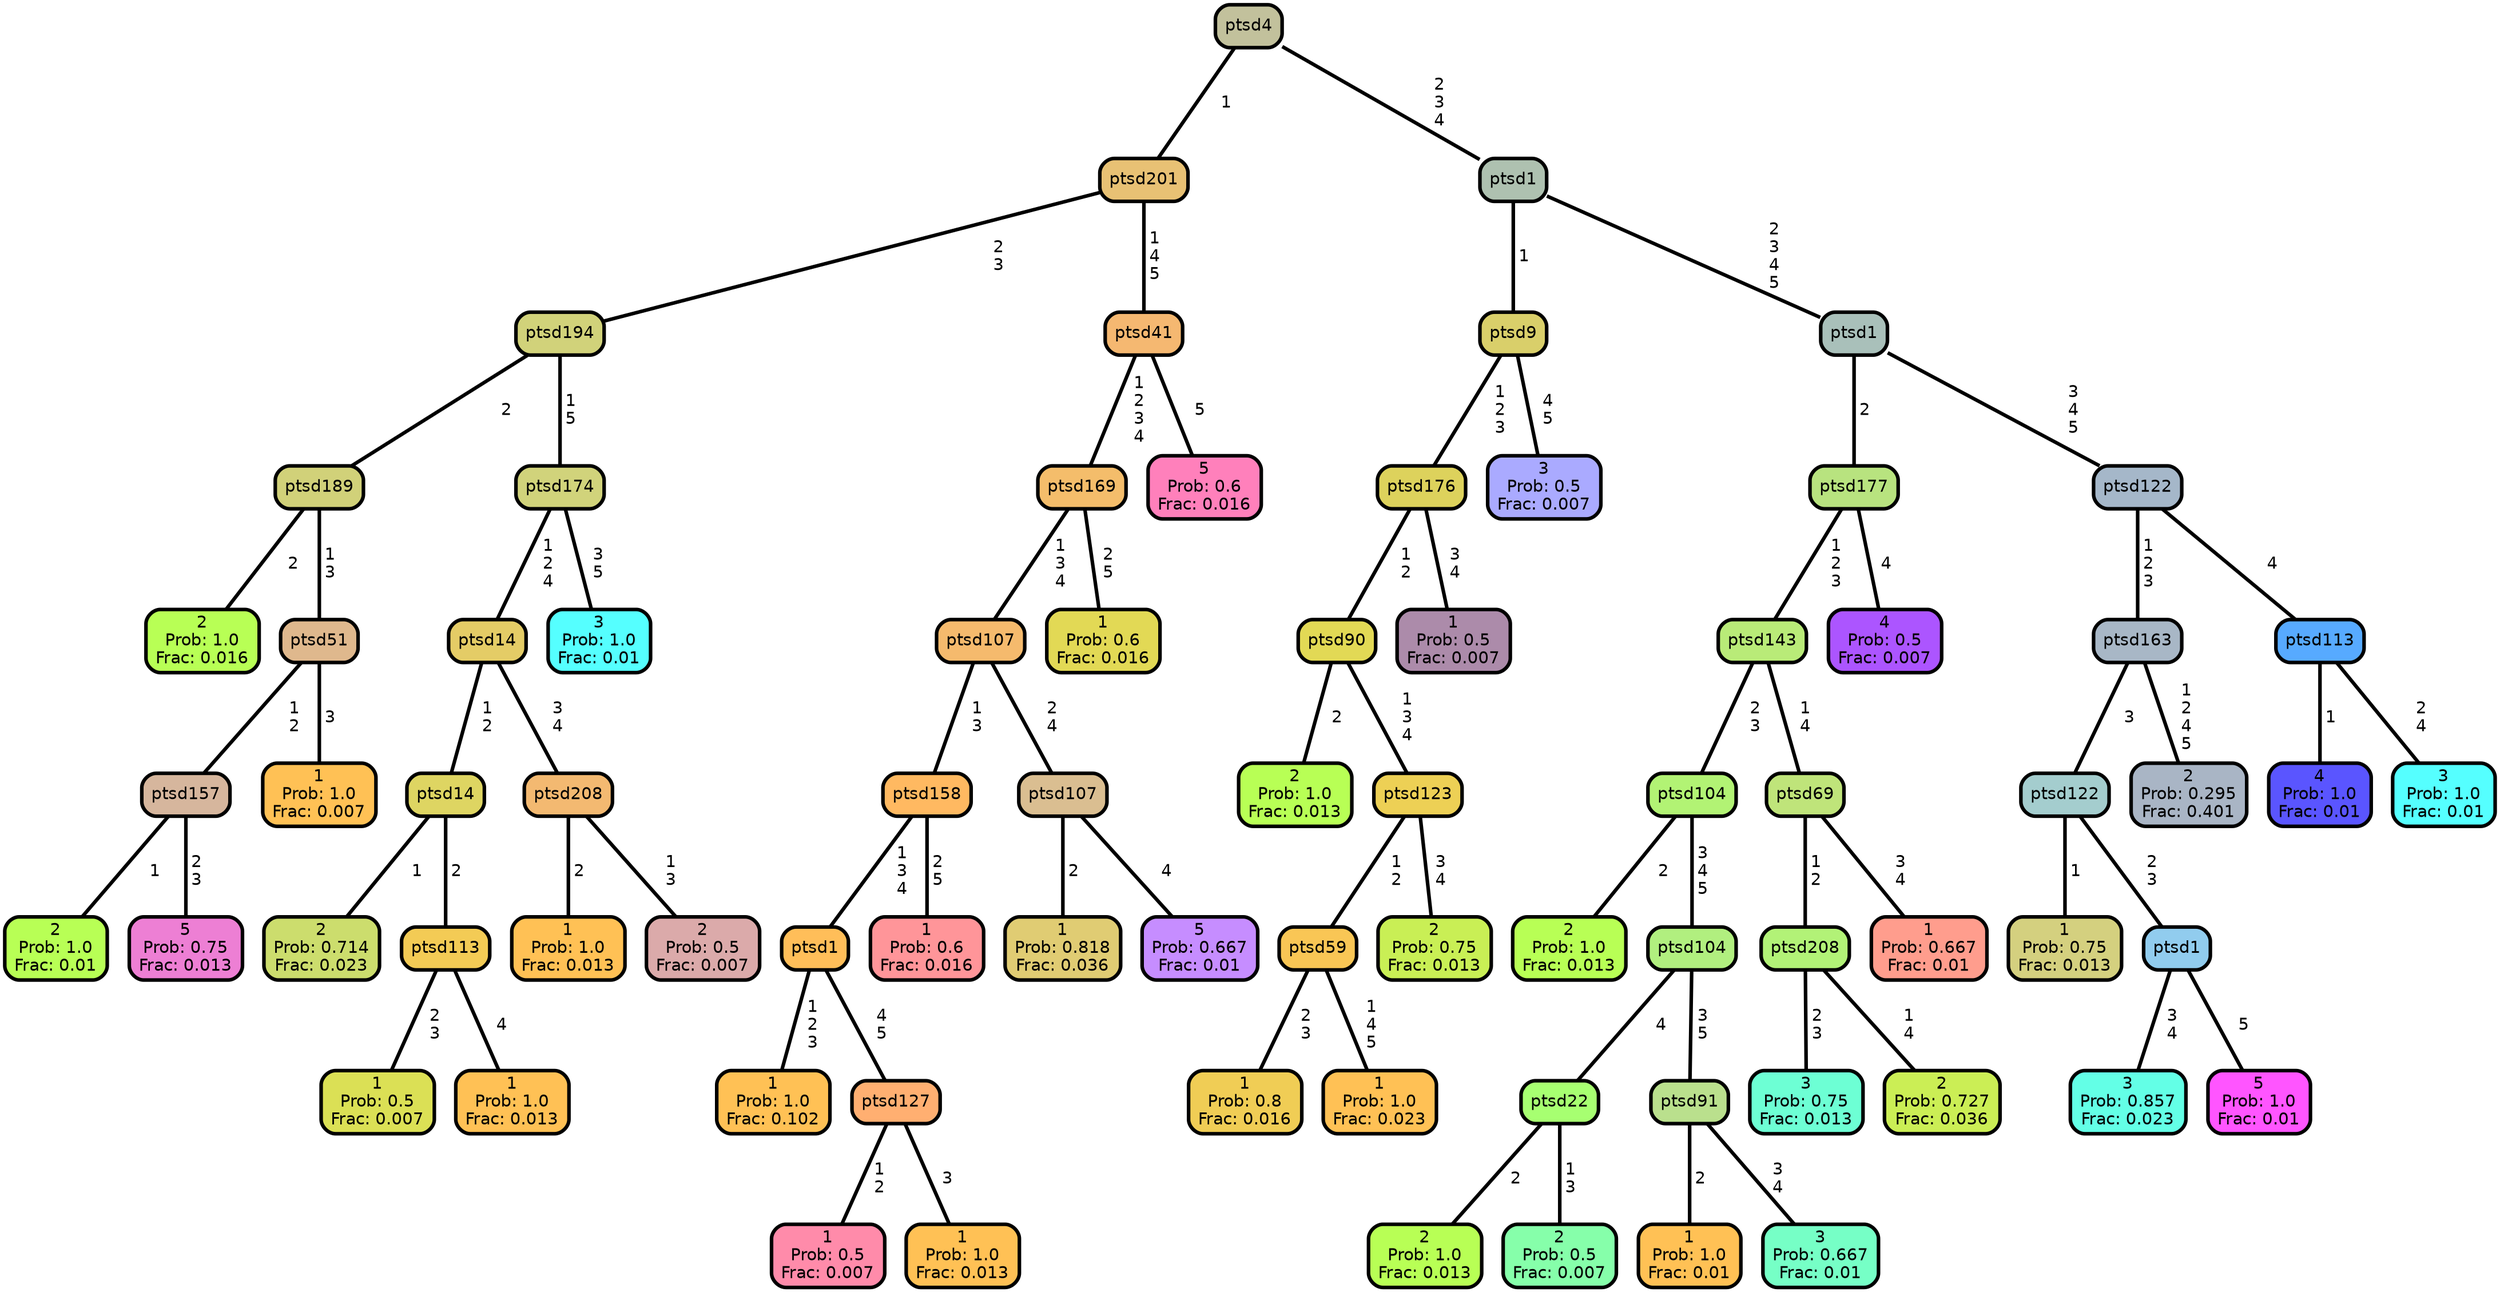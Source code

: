 graph Tree {
node [shape=box, style="filled, rounded",color="black",penwidth="3",fontcolor="black",                 fontname=helvetica] ;
graph [ranksep="0 equally", splines=straight,                 bgcolor=transparent, dpi=60] ;
edge [fontname=helvetica, color=black] ;
0 [label="2
Prob: 1.0
Frac: 0.016", fillcolor="#b8ff55"] ;
1 [label="ptsd189",href=".//ptsd189.svg", fillcolor="#d1d179"] ;
2 [label="2
Prob: 1.0
Frac: 0.01", fillcolor="#b8ff55"] ;
3 [label="ptsd157",href=".//ptsd157.svg", fillcolor="#d6b69d"] ;
4 [label="5
Prob: 0.75
Frac: 0.013", fillcolor="#ed7fd4"] ;
5 [label="ptsd51",href=".//ptsd51.svg", fillcolor="#dfb88d"] ;
6 [label="1
Prob: 1.0
Frac: 0.007", fillcolor="#ffc155"] ;
7 [label="ptsd194",href=".//ptsd194.svg", fillcolor="#d1d27a"] ;
8 [label="2
Prob: 0.714
Frac: 0.023", fillcolor="#ccdd6d"] ;
9 [label="ptsd14",href=".//ptsd14.svg", fillcolor="#ded562"] ;
10 [label="1
Prob: 0.5
Frac: 0.007", fillcolor="#dbe055"] ;
11 [label="ptsd113",href=".//ptsd113.svg", fillcolor="#f3cb55"] ;
12 [label="1
Prob: 1.0
Frac: 0.013", fillcolor="#ffc155"] ;
13 [label="ptsd14",href=".//ptsd14.svg", fillcolor="#e4cc66"] ;
14 [label="1
Prob: 1.0
Frac: 0.013", fillcolor="#ffc155"] ;
15 [label="ptsd208",href=".//ptsd208.svg", fillcolor="#f3b971"] ;
16 [label="2
Prob: 0.5
Frac: 0.007", fillcolor="#dbaaaa"] ;
17 [label="ptsd174",href=".//ptsd174.svg", fillcolor="#d1d37b"] ;
18 [label="3
Prob: 1.0
Frac: 0.01", fillcolor="#55ffff"] ;
19 [label="ptsd201",href=".//ptsd201.svg", fillcolor="#e8c174"] ;
20 [label="1
Prob: 1.0
Frac: 0.102", fillcolor="#ffc155"] ;
21 [label="ptsd1",href=".//ptsd1.svg", fillcolor="#ffbe59"] ;
22 [label="1
Prob: 0.5
Frac: 0.007", fillcolor="#ff8baa"] ;
23 [label="ptsd127",href=".//ptsd127.svg", fillcolor="#ffaf71"] ;
24 [label="1
Prob: 1.0
Frac: 0.013", fillcolor="#ffc155"] ;
25 [label="ptsd158",href=".//ptsd158.svg", fillcolor="#ffb961"] ;
26 [label="1
Prob: 0.6
Frac: 0.016", fillcolor="#ff9599"] ;
27 [label="ptsd107",href=".//ptsd107.svg", fillcolor="#f5ba6d"] ;
28 [label="1
Prob: 0.818
Frac: 0.036", fillcolor="#e0cc73"] ;
29 [label="ptsd107",href=".//ptsd107.svg", fillcolor="#dabe91"] ;
30 [label="5
Prob: 0.667
Frac: 0.01", fillcolor="#c68dff"] ;
31 [label="ptsd169",href=".//ptsd169.svg", fillcolor="#f4bd6b"] ;
32 [label="1
Prob: 0.6
Frac: 0.016", fillcolor="#e2d955"] ;
33 [label="ptsd41",href=".//ptsd41.svg", fillcolor="#f5b871"] ;
34 [label="5
Prob: 0.6
Frac: 0.016", fillcolor="#ff80bb"] ;
35 [label="ptsd4",href=".//ptsd4.svg", fillcolor="#c2c19c"] ;
36 [label="2
Prob: 1.0
Frac: 0.013", fillcolor="#b8ff55"] ;
37 [label="ptsd90",href=".//ptsd90.svg", fillcolor="#e2d955"] ;
38 [label="1
Prob: 0.8
Frac: 0.016", fillcolor="#f0cd55"] ;
39 [label="ptsd59",href=".//ptsd59.svg", fillcolor="#f9c655"] ;
40 [label="1
Prob: 1.0
Frac: 0.023", fillcolor="#ffc155"] ;
41 [label="ptsd123",href=".//ptsd123.svg", fillcolor="#edd055"] ;
42 [label="2
Prob: 0.75
Frac: 0.013", fillcolor="#c9ef55"] ;
43 [label="ptsd176",href=".//ptsd176.svg", fillcolor="#ddd25c"] ;
44 [label="1
Prob: 0.5
Frac: 0.007", fillcolor="#ac8baa"] ;
45 [label="ptsd9",href=".//ptsd9.svg", fillcolor="#d9cf6a"] ;
46 [label="3
Prob: 0.5
Frac: 0.007", fillcolor="#aaaaff"] ;
47 [label="ptsd1",href=".//ptsd1.svg", fillcolor="#aec1b0"] ;
48 [label="2
Prob: 1.0
Frac: 0.013", fillcolor="#b8ff55"] ;
49 [label="ptsd104",href=".//ptsd104.svg", fillcolor="#b2f374"] ;
50 [label="2
Prob: 1.0
Frac: 0.013", fillcolor="#b8ff55"] ;
51 [label="ptsd22",href=".//ptsd22.svg", fillcolor="#a7ff71"] ;
52 [label="2
Prob: 0.5
Frac: 0.007", fillcolor="#86ffaa"] ;
53 [label="ptsd104",href=".//ptsd104.svg", fillcolor="#b1ef7f"] ;
54 [label="1
Prob: 1.0
Frac: 0.01", fillcolor="#ffc155"] ;
55 [label="ptsd91",href=".//ptsd91.svg", fillcolor="#bae08d"] ;
56 [label="3
Prob: 0.667
Frac: 0.01", fillcolor="#76ffc6"] ;
57 [label="ptsd143",href=".//ptsd143.svg", fillcolor="#b9eb78"] ;
58 [label="3
Prob: 0.75
Frac: 0.013", fillcolor="#6dffd4"] ;
59 [label="ptsd208",href=".//ptsd208.svg", fillcolor="#b2f277"] ;
60 [label="2
Prob: 0.727
Frac: 0.036", fillcolor="#cbee55"] ;
61 [label="ptsd69",href=".//ptsd69.svg", fillcolor="#bfe47a"] ;
62 [label="1
Prob: 0.667
Frac: 0.01", fillcolor="#ff9d8d"] ;
63 [label="ptsd177",href=".//ptsd177.svg", fillcolor="#b8e37f"] ;
64 [label="4
Prob: 0.5
Frac: 0.007", fillcolor="#ac55ff"] ;
65 [label="ptsd1",href=".//ptsd1.svg", fillcolor="#a9c0ba"] ;
66 [label="1
Prob: 0.75
Frac: 0.013", fillcolor="#d4d07f"] ;
67 [label="ptsd122",href=".//ptsd122.svg", fillcolor="#a4cdce"] ;
68 [label="3
Prob: 0.857
Frac: 0.023", fillcolor="#63ffe6"] ;
69 [label="ptsd1",href=".//ptsd1.svg", fillcolor="#91ccee"] ;
70 [label="5
Prob: 1.0
Frac: 0.01", fillcolor="#ff55ff"] ;
71 [label="ptsd163",href=".//ptsd163.svg", fillcolor="#a8b7c6"] ;
72 [label="2
Prob: 0.295
Frac: 0.401", fillcolor="#a9b5c5"] ;
73 [label="ptsd122",href=".//ptsd122.svg", fillcolor="#a5b7c9"] ;
74 [label="4
Prob: 1.0
Frac: 0.01", fillcolor="#5a55ff"] ;
75 [label="ptsd113",href=".//ptsd113.svg", fillcolor="#57aaff"] ;
76 [label="3
Prob: 1.0
Frac: 0.01", fillcolor="#55ffff"] ;
1 -- 0 [label=" 2",penwidth=3] ;
1 -- 5 [label=" 1\n 3",penwidth=3] ;
3 -- 2 [label=" 1",penwidth=3] ;
3 -- 4 [label=" 2\n 3",penwidth=3] ;
5 -- 3 [label=" 1\n 2",penwidth=3] ;
5 -- 6 [label=" 3",penwidth=3] ;
7 -- 1 [label=" 2",penwidth=3] ;
7 -- 17 [label=" 1\n 5",penwidth=3] ;
9 -- 8 [label=" 1",penwidth=3] ;
9 -- 11 [label=" 2",penwidth=3] ;
11 -- 10 [label=" 2\n 3",penwidth=3] ;
11 -- 12 [label=" 4",penwidth=3] ;
13 -- 9 [label=" 1\n 2",penwidth=3] ;
13 -- 15 [label=" 3\n 4",penwidth=3] ;
15 -- 14 [label=" 2",penwidth=3] ;
15 -- 16 [label=" 1\n 3",penwidth=3] ;
17 -- 13 [label=" 1\n 2\n 4",penwidth=3] ;
17 -- 18 [label=" 3\n 5",penwidth=3] ;
19 -- 7 [label=" 2\n 3",penwidth=3] ;
19 -- 33 [label=" 1\n 4\n 5",penwidth=3] ;
21 -- 20 [label=" 1\n 2\n 3",penwidth=3] ;
21 -- 23 [label=" 4\n 5",penwidth=3] ;
23 -- 22 [label=" 1\n 2",penwidth=3] ;
23 -- 24 [label=" 3",penwidth=3] ;
25 -- 21 [label=" 1\n 3\n 4",penwidth=3] ;
25 -- 26 [label=" 2\n 5",penwidth=3] ;
27 -- 25 [label=" 1\n 3",penwidth=3] ;
27 -- 29 [label=" 2\n 4",penwidth=3] ;
29 -- 28 [label=" 2",penwidth=3] ;
29 -- 30 [label=" 4",penwidth=3] ;
31 -- 27 [label=" 1\n 3\n 4",penwidth=3] ;
31 -- 32 [label=" 2\n 5",penwidth=3] ;
33 -- 31 [label=" 1\n 2\n 3\n 4",penwidth=3] ;
33 -- 34 [label=" 5",penwidth=3] ;
35 -- 19 [label=" 1",penwidth=3] ;
35 -- 47 [label=" 2\n 3\n 4",penwidth=3] ;
37 -- 36 [label=" 2",penwidth=3] ;
37 -- 41 [label=" 1\n 3\n 4",penwidth=3] ;
39 -- 38 [label=" 2\n 3",penwidth=3] ;
39 -- 40 [label=" 1\n 4\n 5",penwidth=3] ;
41 -- 39 [label=" 1\n 2",penwidth=3] ;
41 -- 42 [label=" 3\n 4",penwidth=3] ;
43 -- 37 [label=" 1\n 2",penwidth=3] ;
43 -- 44 [label=" 3\n 4",penwidth=3] ;
45 -- 43 [label=" 1\n 2\n 3",penwidth=3] ;
45 -- 46 [label=" 4\n 5",penwidth=3] ;
47 -- 45 [label=" 1",penwidth=3] ;
47 -- 65 [label=" 2\n 3\n 4\n 5",penwidth=3] ;
49 -- 48 [label=" 2",penwidth=3] ;
49 -- 53 [label=" 3\n 4\n 5",penwidth=3] ;
51 -- 50 [label=" 2",penwidth=3] ;
51 -- 52 [label=" 1\n 3",penwidth=3] ;
53 -- 51 [label=" 4",penwidth=3] ;
53 -- 55 [label=" 3\n 5",penwidth=3] ;
55 -- 54 [label=" 2",penwidth=3] ;
55 -- 56 [label=" 3\n 4",penwidth=3] ;
57 -- 49 [label=" 2\n 3",penwidth=3] ;
57 -- 61 [label=" 1\n 4",penwidth=3] ;
59 -- 58 [label=" 2\n 3",penwidth=3] ;
59 -- 60 [label=" 1\n 4",penwidth=3] ;
61 -- 59 [label=" 1\n 2",penwidth=3] ;
61 -- 62 [label=" 3\n 4",penwidth=3] ;
63 -- 57 [label=" 1\n 2\n 3",penwidth=3] ;
63 -- 64 [label=" 4",penwidth=3] ;
65 -- 63 [label=" 2",penwidth=3] ;
65 -- 73 [label=" 3\n 4\n 5",penwidth=3] ;
67 -- 66 [label=" 1",penwidth=3] ;
67 -- 69 [label=" 2\n 3",penwidth=3] ;
69 -- 68 [label=" 3\n 4",penwidth=3] ;
69 -- 70 [label=" 5",penwidth=3] ;
71 -- 67 [label=" 3",penwidth=3] ;
71 -- 72 [label=" 1\n 2\n 4\n 5",penwidth=3] ;
73 -- 71 [label=" 1\n 2\n 3",penwidth=3] ;
73 -- 75 [label=" 4",penwidth=3] ;
75 -- 74 [label=" 1",penwidth=3] ;
75 -- 76 [label=" 2\n 4",penwidth=3] ;
{rank = same;}}